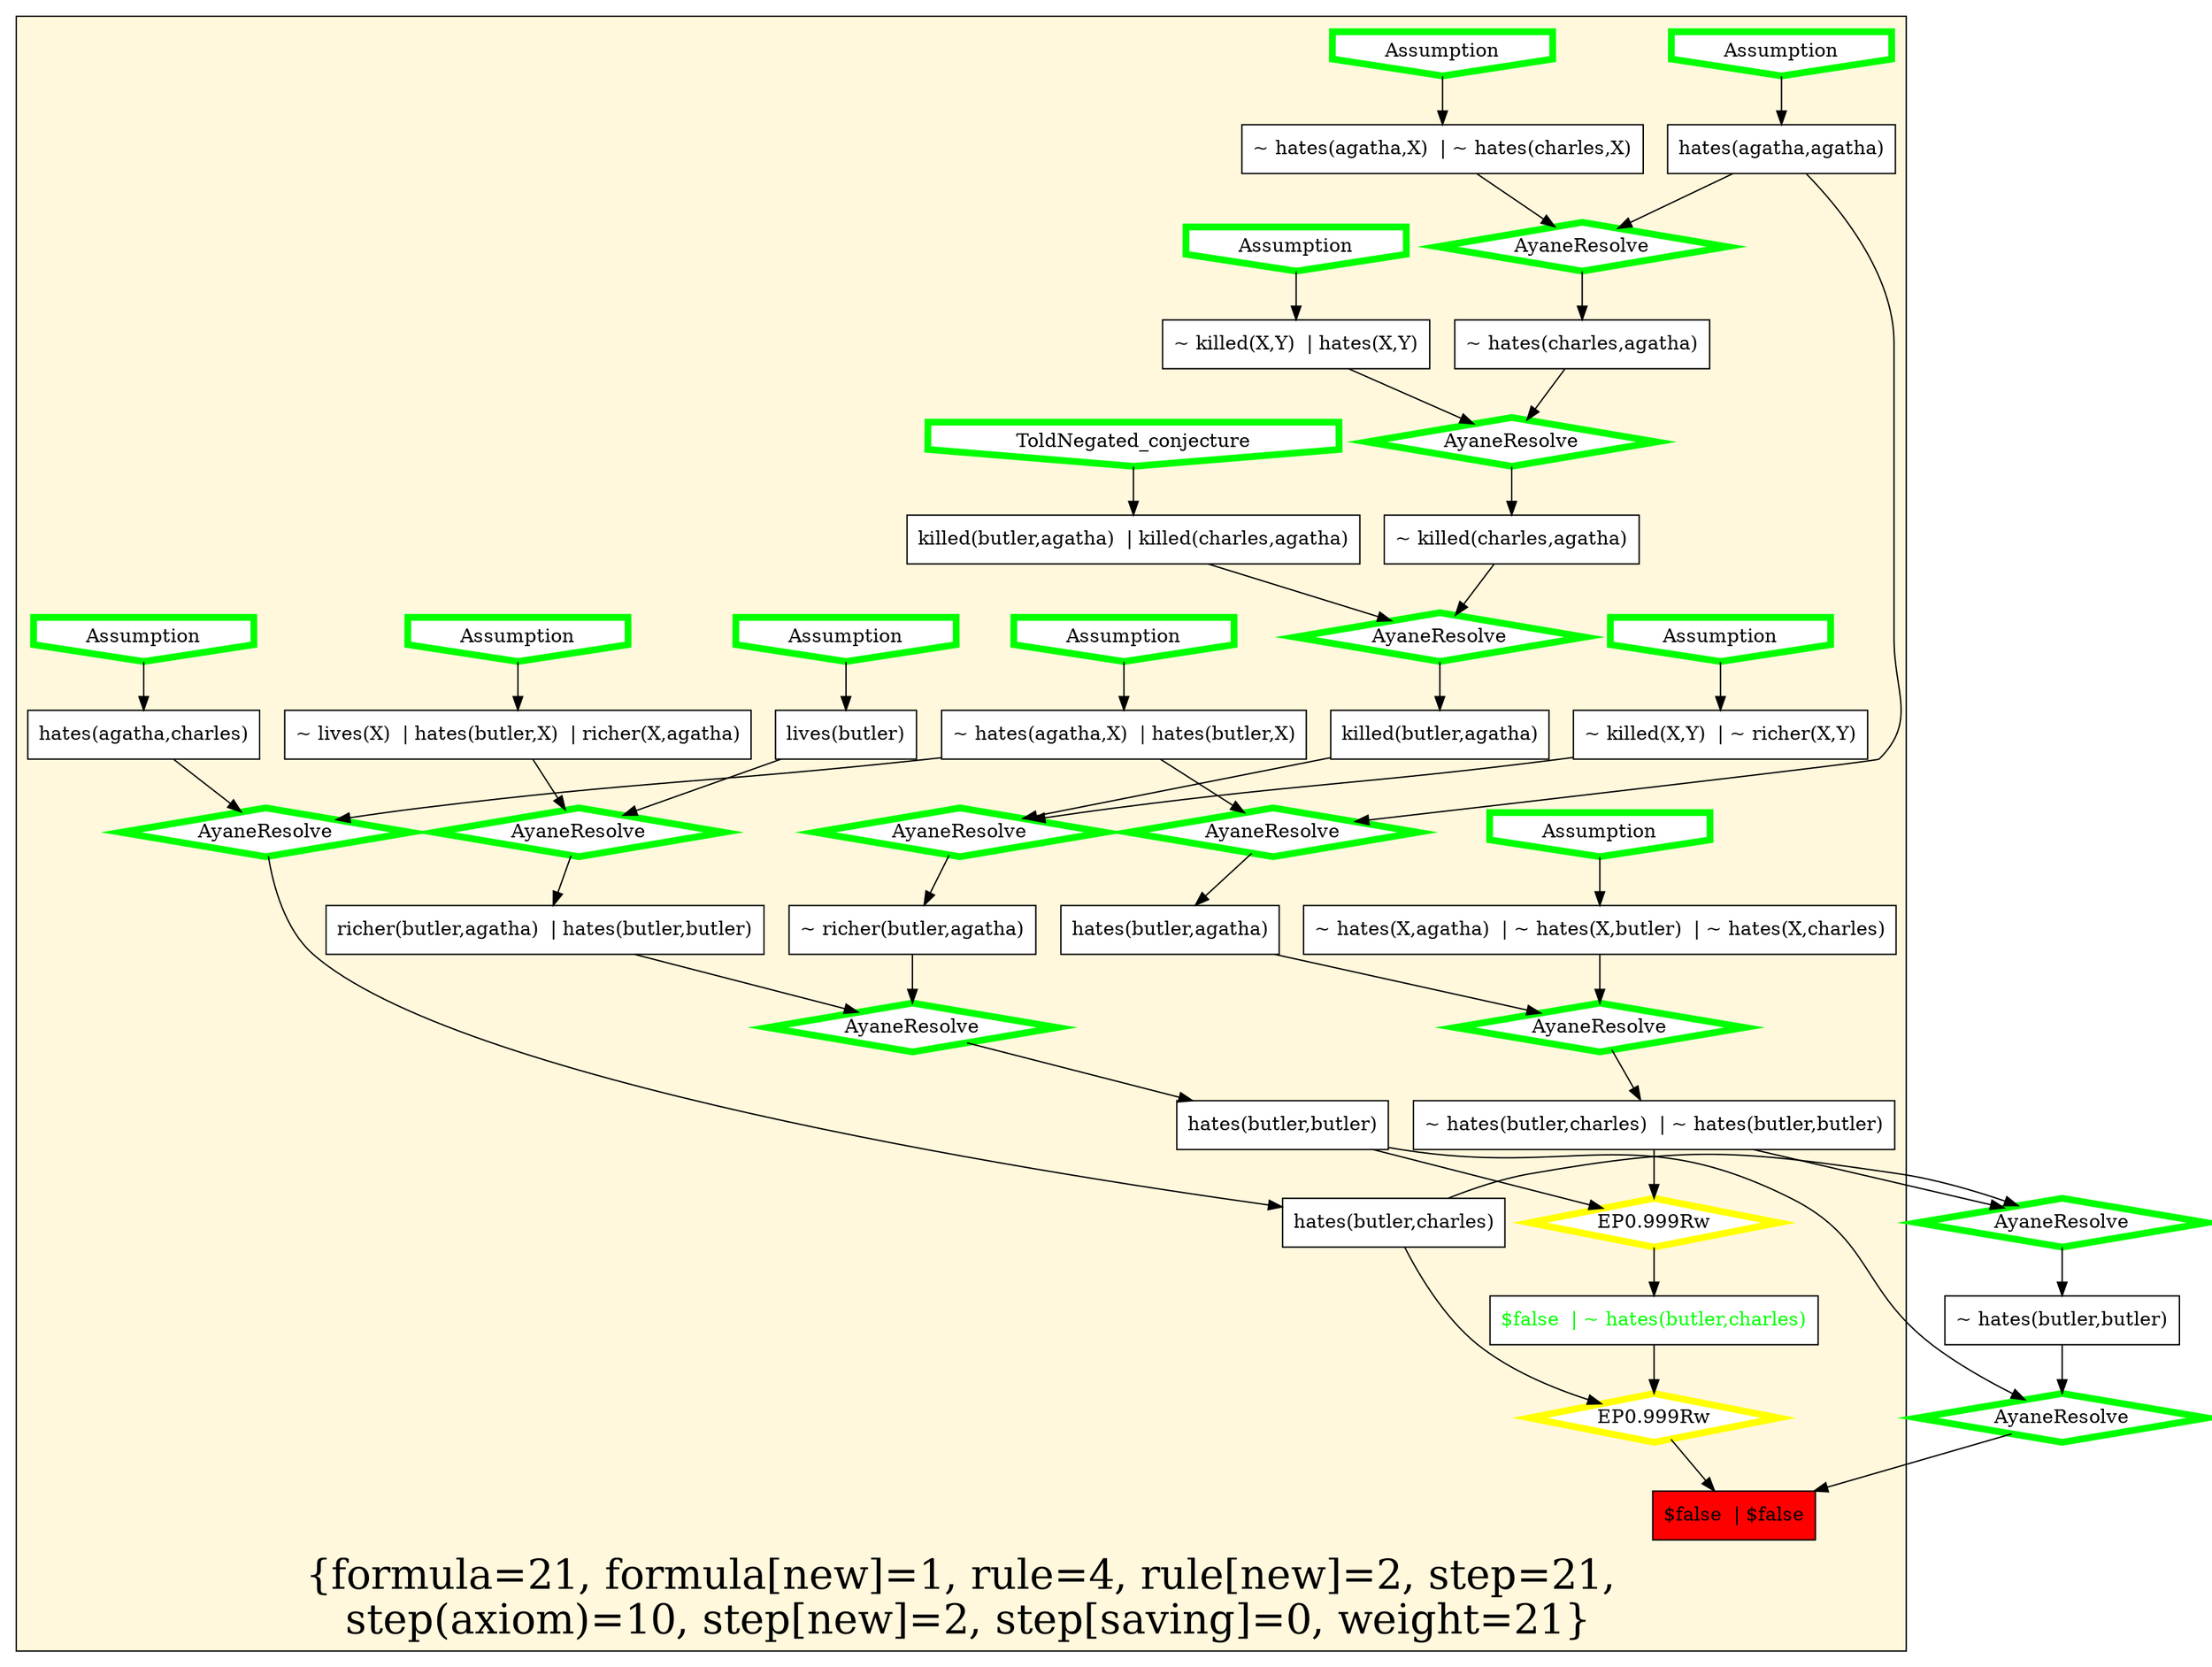 digraph g 
{  
  "x_2" [ URL="http://inference-web.org/proofs/tptp/Solutions/PUZ/PUZ001-1/Ayane---1.1/answer.owl#ns_13_conclusion" color="black" shape="box" label="~ hates(charles,agatha)" fillcolor="white" style="filled"  ];
  "x_89" [ URL="http://inference-web.org/proofs/tptp/Solutions/PUZ/PUZ001-1/Ayane---1.1/answer.owl#ns_22_conclusion" color="black" shape="box" label="richer(butler,agatha)  | hates(butler,butler)" fillcolor="white" style="filled"  ];
  "x_76" [ URL="http://inference-web.org/proofs/tptp/Solutions/PUZ/PUZ001-1/Ayane---1.1/answer.owl#ns_butler_conclusion" color="black" shape="box" label="lives(butler)" fillcolor="white" style="filled"  ];
  "x_8" [ URL="http://inference-web.org/proofs/tptp/Solutions/PUZ/PUZ001-1/EP---1.1/answer.owl#ns_31_conclusion" color="black" shape="box" label="hates(butler,butler)" fillcolor="white" style="filled"  ];
  "x_6" [ URL="http://inference-web.org/proofs/tptp/Solutions/PUZ/PUZ001-1/EP---1.1/answer.owl#ns_22_conclusion" color="black" shape="box" label="~ hates(butler,butler)  | ~ hates(butler,charles)" fillcolor="white" style="filled"  ];
  "x_106" [ URL="http://inference-web.org/proofs/tptp/Solutions/PUZ/PUZ001-1/Ayane---1.1/answer.owl#ns_no_one_hates_everyone_conclusion" color="black" shape="box" label="~ hates(X,agatha)  | ~ hates(X,butler)  | ~ hates(X,charles)" fillcolor="white" style="filled"  ];
  "x_66" [ URL="http://inference-web.org/proofs/tptp/Solutions/PUZ/PUZ001-1/Ayane---1.1/answer.owl#ns_killer_hates_victim_conclusion" color="black" shape="box" label="~ killed(X,Y)  | hates(X,Y)" fillcolor="white" style="filled"  ];
  "x_6" [ URL="http://inference-web.org/proofs/tptp/Solutions/PUZ/PUZ001-1/Ayane---1.1/answer.owl#ns_26_conclusion" color="black" shape="box" label="~ hates(butler,charles)  | ~ hates(butler,butler)" fillcolor="white" style="filled"  ];
  "x_42" [ URL="http://inference-web.org/proofs/tptp/Solutions/PUZ/PUZ001-1/Ayane---1.1/answer.owl#ns_poorer_killer_conclusion" color="black" shape="box" label="~ killed(X,Y)  | ~ richer(X,Y)" fillcolor="white" style="filled"  ];
  "x_8" [ URL="http://inference-web.org/proofs/tptp/Solutions/PUZ/PUZ001-1/Ayane---1.1/answer.owl#ns_23_conclusion" color="black" shape="box" label="hates(butler,butler)" fillcolor="white" style="filled"  ];
  "x_59" [ URL="http://inference-web.org/proofs/tptp/Solutions/PUZ/PUZ001-1/Ayane---1.1/answer.owl#ns_different_hates_conclusion" color="black" shape="box" label="~ hates(agatha,X)  | ~ hates(charles,X)" fillcolor="white" style="filled"  ];
  "x_67" [ URL="http://inference-web.org/proofs/tptp/Solutions/PUZ/PUZ001-1/Ayane---1.1/answer.owl#ns_28_conclusion" color="black" shape="box" label="$false" fillcolor="red" style="filled"  ];
  "x_43" [ URL="http://inference-web.org/proofs/tptp/Solutions/PUZ/PUZ001-1/Ayane---1.1/answer.owl#ns_20_conclusion" color="black" shape="box" label="~ richer(butler,agatha)" fillcolor="white" style="filled"  ];
  "x_13" [ URL="http://inference-web.org/proofs/tptp/Solutions/PUZ/PUZ001-1/Ayane---1.1/answer.owl#ns_18_conclusion" color="black" shape="box" label="killed(butler,agatha)" fillcolor="white" style="filled"  ];
  "x_71" [ URL="http://inference-web.org/proofs/tptp/Solutions/PUZ/PUZ001-1/Ayane---1.1/answer.owl#ns_15_conclusion" color="black" shape="box" label="hates(butler,charles)" fillcolor="white" style="filled"  ];
  "x_99" [ URL="http://inference-web.org/proofs/tptp/Solutions/PUZ/PUZ001-1/Ayane---1.1/answer.owl#ns_butler_hates_poor_conclusion" color="black" shape="box" label="~ lives(X)  | hates(butler,X)  | richer(X,agatha)" fillcolor="white" style="filled"  ];
  "x_100" [ fontcolor="green" URL="http://inference-web.org/proofs/tptp/Solutions/PUZ/PUZ001-1/EP---1.1/answer.owl#ns_32_conclusion" color="black" shape="box" label="$false  | ~ hates(butler,charles)" fillcolor="white" style="filled"  ];
  "x_101" [ URL="http://inference-web.org/proofs/tptp/Solutions/PUZ/PUZ001-1/Ayane---1.1/answer.owl#ns_prove_neither_charles_nor_butler_did_it_conclusion" color="black" shape="box" label="killed(butler,agatha)  | killed(charles,agatha)" fillcolor="white" style="filled"  ];
  "x_82" [ URL="http://inference-web.org/proofs/tptp/Solutions/PUZ/PUZ001-1/Ayane---1.1/answer.owl#ns_agatha_hates_agatha_conclusion" color="black" shape="box" label="hates(agatha,agatha)" fillcolor="white" style="filled"  ];
  "x_23" [ URL="http://inference-web.org/proofs/tptp/Solutions/PUZ/PUZ001-1/Ayane---1.1/answer.owl#ns_27_conclusion" color="black" shape="box" label="~ hates(butler,butler)" fillcolor="white" style="filled"  ];
  "x_97" [ URL="http://inference-web.org/proofs/tptp/Solutions/PUZ/PUZ001-1/Ayane---1.1/answer.owl#ns_agatha_hates_charles_conclusion" color="black" shape="box" label="hates(agatha,charles)" fillcolor="white" style="filled"  ];
  "x_71" [ URL="http://inference-web.org/proofs/tptp/Solutions/PUZ/PUZ001-1/EP---1.1/answer.owl#ns_15_conclusion" color="black" shape="box" label="hates(butler,charles)" fillcolor="white" style="filled"  ];
  "x_49" [ URL="http://inference-web.org/proofs/tptp/Solutions/PUZ/PUZ001-1/Ayane---1.1/answer.owl#ns_16_conclusion" color="black" shape="box" label="~ killed(charles,agatha)" fillcolor="white" style="filled"  ];
  "x_37" [ URL="http://inference-web.org/proofs/tptp/Solutions/PUZ/PUZ001-1/Ayane---1.1/answer.owl#ns_14_conclusion" color="black" shape="box" label="hates(butler,agatha)" fillcolor="white" style="filled"  ];
  "x_53" [ URL="http://inference-web.org/proofs/tptp/Solutions/PUZ/PUZ001-1/Ayane---1.1/answer.owl#ns_same_hates_conclusion" color="black" shape="box" label="~ hates(agatha,X)  | hates(butler,X)" fillcolor="white" style="filled"  ];
  "x_67" [ URL="http://inference-web.org/proofs/tptp/Solutions/PUZ/PUZ001-1/EP---1.1/answer.owl#ns_33_conclusion" color="black" shape="box" label="$false  | $false" fillcolor="red" style="filled"  ];
  "-7f6e1133:12459e1f3c9:-7ffd" [ URL="http://browser.inference-web.org/iwbrowser/BrowseNodeSet?url=http%3A%2F%2Finference-web.org%2Fproofs%2Ftptp%2FSolutions%2FPUZ%2FPUZ001-1%2FAyane---1.1%2Fanswer.owl%23ns_23" color="green" shape="diamond" label="AyaneResolve" fillcolor="white" style="filled" penwidth="5"  ];
  "-7f6e1133:12459e1f3c9:-7ffd" -> "x_8";
  "x_43" -> "-7f6e1133:12459e1f3c9:-7ffd";
  "x_89" -> "-7f6e1133:12459e1f3c9:-7ffd";
  "-7f6e1133:12459e1f3c9:-7ff4" [ URL="http://browser.inference-web.org/iwbrowser/BrowseNodeSet?url=http%3A%2F%2Finference-web.org%2Fproofs%2Ftptp%2FSolutions%2FPUZ%2FPUZ001-1%2FAyane---1.1%2Fanswer.owl%23ns_18" color="green" shape="diamond" label="AyaneResolve" fillcolor="white" style="filled" penwidth="5"  ];
  "-7f6e1133:12459e1f3c9:-7ff4" -> "x_13";
  "x_49" -> "-7f6e1133:12459e1f3c9:-7ff4";
  "x_101" -> "-7f6e1133:12459e1f3c9:-7ff4";
  "-7f6e1133:12459e1f3c9:-7fca" [ URL="http://browser.inference-web.org/iwbrowser/BrowseNodeSet?url=http%3A%2F%2Finference-web.org%2Fproofs%2Ftptp%2FSolutions%2FPUZ%2FPUZ001-1%2FAyane---1.1%2Fanswer.owl%23ns_26" color="green" shape="diamond" label="AyaneResolve" fillcolor="white" style="filled" penwidth="5"  ];
  "-7f6e1133:12459e1f3c9:-7fca" -> "x_6";
  "x_37" -> "-7f6e1133:12459e1f3c9:-7fca";
  "x_106" -> "-7f6e1133:12459e1f3c9:-7fca";
  "-7f6e1133:12459e1f3c9:-7fb1" [ URL="http://browser.inference-web.org/iwbrowser/BrowseNodeSet?url=http%3A%2F%2Finference-web.org%2Fproofs%2Ftptp%2FSolutions%2FPUZ%2FPUZ001-1%2FEP---1.1%2Fanswer.owl%23ns_32" color="yellow" shape="diamond" label="EP0.999Rw" fillcolor="white" style="filled" penwidth="5"  ];
  "-7f6e1133:12459e1f3c9:-7fb1" -> "x_100";
  "x_6" -> "-7f6e1133:12459e1f3c9:-7fb1";
  "x_8" -> "-7f6e1133:12459e1f3c9:-7fb1";
  "-7f6e1133:12459e1f3c9:-7fdf" [ URL="http://browser.inference-web.org/iwbrowser/BrowseNodeSet?url=http%3A%2F%2Finference-web.org%2Fproofs%2Ftptp%2FSolutions%2FPUZ%2FPUZ001-1%2FAyane---1.1%2Fanswer.owl%23ns_22" color="green" shape="diamond" label="AyaneResolve" fillcolor="white" style="filled" penwidth="5"  ];
  "-7f6e1133:12459e1f3c9:-7fdf" -> "x_89";
  "x_76" -> "-7f6e1133:12459e1f3c9:-7fdf";
  "x_99" -> "-7f6e1133:12459e1f3c9:-7fdf";
  "-7f6e1133:12459e1f3c9:-7fe2" [ URL="http://browser.inference-web.org/iwbrowser/BrowseNodeSet?url=http%3A%2F%2Finference-web.org%2Fproofs%2Ftptp%2FSolutions%2FPUZ%2FPUZ001-1%2FAyane---1.1%2Fanswer.owl%23ns_agatha_hates_agatha" color="green" shape="invhouse" label="Assumption" fillcolor="white" style="filled" penwidth="5"  ];
  "-7f6e1133:12459e1f3c9:-7fe2" -> "x_82";
  "-7f6e1133:12459e1f3c9:-7feb" [ URL="http://browser.inference-web.org/iwbrowser/BrowseNodeSet?url=http%3A%2F%2Finference-web.org%2Fproofs%2Ftptp%2FSolutions%2FPUZ%2FPUZ001-1%2FAyane---1.1%2Fanswer.owl%23ns_killer_hates_victim" color="green" shape="invhouse" label="Assumption" fillcolor="white" style="filled" penwidth="5"  ];
  "-7f6e1133:12459e1f3c9:-7feb" -> "x_66";
  "-7f6e1133:12459e1f3c9:-7ffa" [ URL="http://browser.inference-web.org/iwbrowser/BrowseNodeSet?url=http%3A%2F%2Finference-web.org%2Fproofs%2Ftptp%2FSolutions%2FPUZ%2FPUZ001-1%2FAyane---1.1%2Fanswer.owl%23ns_20" color="green" shape="diamond" label="AyaneResolve" fillcolor="white" style="filled" penwidth="5"  ];
  "-7f6e1133:12459e1f3c9:-7ffa" -> "x_43";
  "x_13" -> "-7f6e1133:12459e1f3c9:-7ffa";
  "x_42" -> "-7f6e1133:12459e1f3c9:-7ffa";
  "-7f6e1133:12459e1f3c9:-7fcd" [ URL="http://browser.inference-web.org/iwbrowser/BrowseNodeSet?url=http%3A%2F%2Finference-web.org%2Fproofs%2Ftptp%2FSolutions%2FPUZ%2FPUZ001-1%2FAyane---1.1%2Fanswer.owl%23ns_same_hates" color="green" shape="invhouse" label="Assumption" fillcolor="white" style="filled" penwidth="5"  ];
  "-7f6e1133:12459e1f3c9:-7fcd" -> "x_53";
  "-7f6e1133:12459e1f3c9:-7fdc" [ URL="http://browser.inference-web.org/iwbrowser/BrowseNodeSet?url=http%3A%2F%2Finference-web.org%2Fproofs%2Ftptp%2FSolutions%2FPUZ%2FPUZ001-1%2FAyane---1.1%2Fanswer.owl%23ns_butler" color="green" shape="invhouse" label="Assumption" fillcolor="white" style="filled" penwidth="5"  ];
  "-7f6e1133:12459e1f3c9:-7fdc" -> "x_76";
  "-7f6e1133:12459e1f3c9:-7fc7" [ URL="http://browser.inference-web.org/iwbrowser/BrowseNodeSet?url=http%3A%2F%2Finference-web.org%2Fproofs%2Ftptp%2FSolutions%2FPUZ%2FPUZ001-1%2FAyane---1.1%2Fanswer.owl%23ns_no_one_hates_everyone" color="green" shape="invhouse" label="Assumption" fillcolor="white" style="filled" penwidth="5"  ];
  "-7f6e1133:12459e1f3c9:-7fc7" -> "x_106";
  "-7f6e1133:12459e1f3c9:-7ff1" [ URL="http://browser.inference-web.org/iwbrowser/BrowseNodeSet?url=http%3A%2F%2Finference-web.org%2Fproofs%2Ftptp%2FSolutions%2FPUZ%2FPUZ001-1%2FAyane---1.1%2Fanswer.owl%23ns_prove_neither_charles_nor_butler_did_it" color="green" shape="invhouse" label="ToldNegated_conjecture" fillcolor="white" style="filled" penwidth="5"  ];
  "-7f6e1133:12459e1f3c9:-7ff1" -> "x_101";
  "-7f6e1133:12459e1f3c9:-7ff7" [ URL="http://browser.inference-web.org/iwbrowser/BrowseNodeSet?url=http%3A%2F%2Finference-web.org%2Fproofs%2Ftptp%2FSolutions%2FPUZ%2FPUZ001-1%2FAyane---1.1%2Fanswer.owl%23ns_poorer_killer" color="green" shape="invhouse" label="Assumption" fillcolor="white" style="filled" penwidth="5"  ];
  "-7f6e1133:12459e1f3c9:-7ff7" -> "x_42";
  "-7f6e1133:12459e1f3c9:-7fc4" [ URL="http://browser.inference-web.org/iwbrowser/BrowseNodeSet?url=http%3A%2F%2Finference-web.org%2Fproofs%2Ftptp%2FSolutions%2FPUZ%2FPUZ001-1%2FAyane---1.1%2Fanswer.owl%23ns_14" color="green" shape="diamond" label="AyaneResolve" fillcolor="white" style="filled" penwidth="5"  ];
  "-7f6e1133:12459e1f3c9:-7fc4" -> "x_37";
  "x_53" -> "-7f6e1133:12459e1f3c9:-7fc4";
  "x_82" -> "-7f6e1133:12459e1f3c9:-7fc4";
  "-7f6e1133:12459e1f3c9:-8000" [ URL="http://browser.inference-web.org/iwbrowser/BrowseNodeSet?url=http%3A%2F%2Finference-web.org%2Fproofs%2Ftptp%2FSolutions%2FPUZ%2FPUZ001-1%2FAyane---1.1%2Fanswer.owl%23answer" color="green" shape="diamond" label="AyaneResolve" fillcolor="white" style="filled" penwidth="5"  ];
  "-7f6e1133:12459e1f3c9:-8000" -> "x_67";
  "x_8" -> "-7f6e1133:12459e1f3c9:-8000";
  "x_23" -> "-7f6e1133:12459e1f3c9:-8000";
  "-7f6e1133:12459e1f3c9:-7fd0" [ URL="http://browser.inference-web.org/iwbrowser/BrowseNodeSet?url=http%3A%2F%2Finference-web.org%2Fproofs%2Ftptp%2FSolutions%2FPUZ%2FPUZ001-1%2FAyane---1.1%2Fanswer.owl%23ns_agatha_hates_charles" color="green" shape="invhouse" label="Assumption" fillcolor="white" style="filled" penwidth="5"  ];
  "-7f6e1133:12459e1f3c9:-7fd0" -> "x_97";
  "-7f6e1133:12459e1f3c9:-7fd3" [ URL="http://browser.inference-web.org/iwbrowser/BrowseNodeSet?url=http%3A%2F%2Finference-web.org%2Fproofs%2Ftptp%2FSolutions%2FPUZ%2FPUZ001-1%2FAyane---1.1%2Fanswer.owl%23ns_15" color="green" shape="diamond" label="AyaneResolve" fillcolor="white" style="filled" penwidth="5"  ];
  "-7f6e1133:12459e1f3c9:-7fd3" -> "x_71";
  "x_53" -> "-7f6e1133:12459e1f3c9:-7fd3";
  "x_97" -> "-7f6e1133:12459e1f3c9:-7fd3";
  "-7f6e1133:12459e1f3c9:-7fd9" [ URL="http://browser.inference-web.org/iwbrowser/BrowseNodeSet?url=http%3A%2F%2Finference-web.org%2Fproofs%2Ftptp%2FSolutions%2FPUZ%2FPUZ001-1%2FAyane---1.1%2Fanswer.owl%23ns_butler_hates_poor" color="green" shape="invhouse" label="Assumption" fillcolor="white" style="filled" penwidth="5"  ];
  "-7f6e1133:12459e1f3c9:-7fd9" -> "x_99";
  "-7f6e1133:12459e1f3c9:-7fe5" [ URL="http://browser.inference-web.org/iwbrowser/BrowseNodeSet?url=http%3A%2F%2Finference-web.org%2Fproofs%2Ftptp%2FSolutions%2FPUZ%2FPUZ001-1%2FAyane---1.1%2Fanswer.owl%23ns_different_hates" color="green" shape="invhouse" label="Assumption" fillcolor="white" style="filled" penwidth="5"  ];
  "-7f6e1133:12459e1f3c9:-7fe5" -> "x_59";
  "-7f6e1133:12459e1f3c9:-7fd6" [ URL="http://browser.inference-web.org/iwbrowser/BrowseNodeSet?url=http%3A%2F%2Finference-web.org%2Fproofs%2Ftptp%2FSolutions%2FPUZ%2FPUZ001-1%2FAyane---1.1%2Fanswer.owl%23ns_27" color="green" shape="diamond" label="AyaneResolve" fillcolor="white" style="filled" penwidth="5"  ];
  "-7f6e1133:12459e1f3c9:-7fd6" -> "x_23";
  "x_6" -> "-7f6e1133:12459e1f3c9:-7fd6";
  "x_71" -> "-7f6e1133:12459e1f3c9:-7fd6";
  "-7f6e1133:12459e1f3c9:-7fba" [ URL="http://browser.inference-web.org/iwbrowser/BrowseNodeSet?url=http%3A%2F%2Finference-web.org%2Fproofs%2Ftptp%2FSolutions%2FPUZ%2FPUZ001-1%2FEP---1.1%2Fanswer.owl%23ns_33" color="yellow" shape="diamond" label="EP0.999Rw" fillcolor="white" style="filled" penwidth="5"  ];
  "-7f6e1133:12459e1f3c9:-7fba" -> "x_67";
  "x_71" -> "-7f6e1133:12459e1f3c9:-7fba";
  "x_100" -> "-7f6e1133:12459e1f3c9:-7fba";
  "-7f6e1133:12459e1f3c9:-7fee" [ URL="http://browser.inference-web.org/iwbrowser/BrowseNodeSet?url=http%3A%2F%2Finference-web.org%2Fproofs%2Ftptp%2FSolutions%2FPUZ%2FPUZ001-1%2FAyane---1.1%2Fanswer.owl%23ns_16" color="green" shape="diamond" label="AyaneResolve" fillcolor="white" style="filled" penwidth="5"  ];
  "-7f6e1133:12459e1f3c9:-7fee" -> "x_49";
  "x_2" -> "-7f6e1133:12459e1f3c9:-7fee";
  "x_66" -> "-7f6e1133:12459e1f3c9:-7fee";
  "-7f6e1133:12459e1f3c9:-7fe8" [ URL="http://browser.inference-web.org/iwbrowser/BrowseNodeSet?url=http%3A%2F%2Finference-web.org%2Fproofs%2Ftptp%2FSolutions%2FPUZ%2FPUZ001-1%2FAyane---1.1%2Fanswer.owl%23ns_13" color="green" shape="diamond" label="AyaneResolve" fillcolor="white" style="filled" penwidth="5"  ];
  "-7f6e1133:12459e1f3c9:-7fe8" -> "x_2";
  "x_59" -> "-7f6e1133:12459e1f3c9:-7fe8";
  "x_82" -> "-7f6e1133:12459e1f3c9:-7fe8";
  
 subgraph cluster_opt 
{ labelloc=b label="{formula=21, formula[new]=1, rule=4, rule[new]=2, step=21,\n step(axiom)=10, step[new]=2, step[saving]=0, weight=21}" 
 fontsize=30 fillcolor=cornsilk style=filled 
  x_100 ;
 x_2 ;
 x_71 ;
 x_101 ;
 x_99 ;
 x_66 ;
 x_6 ;
 x_67 ;
 x_97 ;
 x_37 ;
 x_8 ;
 x_76 ;
 x_42 ;
 x_43 ;
 x_106 ;
 x_13 ;
 x_49 ;
 x_53 ;
 x_82 ;
 x_59 ;
 x_89 ;
 "-7f6e1133:12459e1f3c9:-7ffd" ;
 "-7f6e1133:12459e1f3c9:-7ff4" ;
 "-7f6e1133:12459e1f3c9:-7fca" ;
 "-7f6e1133:12459e1f3c9:-7fb1" ;
 "-7f6e1133:12459e1f3c9:-7fdf" ;
 "-7f6e1133:12459e1f3c9:-7fe2" ;
 "-7f6e1133:12459e1f3c9:-7feb" ;
 "-7f6e1133:12459e1f3c9:-7ffa" ;
 "-7f6e1133:12459e1f3c9:-7fcd" ;
 "-7f6e1133:12459e1f3c9:-7fdc" ;
 "-7f6e1133:12459e1f3c9:-7fc7" ;
 "-7f6e1133:12459e1f3c9:-7ff1" ;
 "-7f6e1133:12459e1f3c9:-7fc4" ;
 "-7f6e1133:12459e1f3c9:-7ff7" ;
 "-7f6e1133:12459e1f3c9:-7fd0" ;
 "-7f6e1133:12459e1f3c9:-7fd3" ;
 "-7f6e1133:12459e1f3c9:-7fe5" ;
 "-7f6e1133:12459e1f3c9:-7fd9" ;
 "-7f6e1133:12459e1f3c9:-7fee" ;
 "-7f6e1133:12459e1f3c9:-7fba" ;
 "-7f6e1133:12459e1f3c9:-7fe8" ;
 
}
 
}
